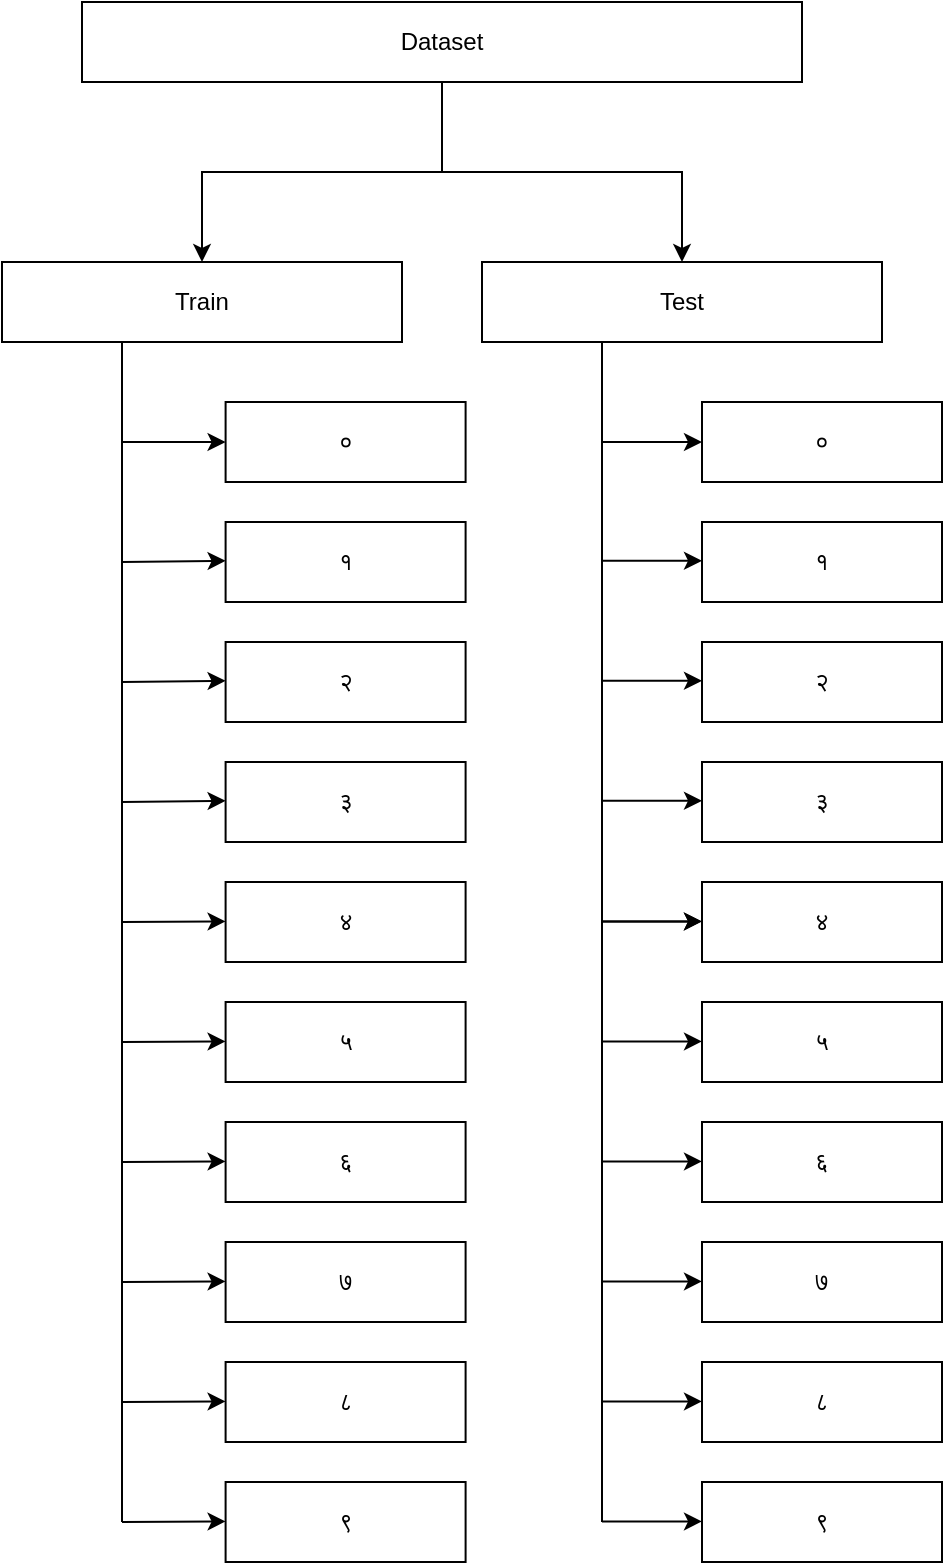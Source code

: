 <mxfile version="19.0.3" type="device"><diagram id="2LV4Ho6WOkeJLK5h_BfE" name="Page-1"><mxGraphModel dx="2370" dy="1350" grid="1" gridSize="10" guides="1" tooltips="1" connect="1" arrows="1" fold="1" page="1" pageScale="1" pageWidth="850" pageHeight="1100" math="0" shadow="0"><root><mxCell id="0"/><mxCell id="1" parent="0"/><mxCell id="-kqyMVmY_8nBsNA3nvy9-4" style="edgeStyle=orthogonalEdgeStyle;rounded=0;orthogonalLoop=1;jettySize=auto;html=1;entryX=0.5;entryY=0;entryDx=0;entryDy=0;exitX=0.5;exitY=1;exitDx=0;exitDy=0;" parent="1" source="-kqyMVmY_8nBsNA3nvy9-1" target="-kqyMVmY_8nBsNA3nvy9-2" edge="1"><mxGeometry relative="1" as="geometry"/></mxCell><mxCell id="-kqyMVmY_8nBsNA3nvy9-5" style="edgeStyle=orthogonalEdgeStyle;rounded=0;orthogonalLoop=1;jettySize=auto;html=1;entryX=0.5;entryY=0;entryDx=0;entryDy=0;exitX=0.5;exitY=1;exitDx=0;exitDy=0;" parent="1" source="-kqyMVmY_8nBsNA3nvy9-1" target="-kqyMVmY_8nBsNA3nvy9-3" edge="1"><mxGeometry relative="1" as="geometry"/></mxCell><mxCell id="-kqyMVmY_8nBsNA3nvy9-1" value="Dataset" style="rounded=0;whiteSpace=wrap;html=1;" parent="1" vertex="1"><mxGeometry x="280" y="110" width="360" height="40" as="geometry"/></mxCell><mxCell id="-kqyMVmY_8nBsNA3nvy9-2" value="Train" style="rounded=0;whiteSpace=wrap;html=1;" parent="1" vertex="1"><mxGeometry x="240" y="240" width="200" height="40" as="geometry"/></mxCell><mxCell id="-kqyMVmY_8nBsNA3nvy9-3" value="Test" style="rounded=0;whiteSpace=wrap;html=1;" parent="1" vertex="1"><mxGeometry x="480" y="240" width="200" height="40" as="geometry"/></mxCell><mxCell id="-kqyMVmY_8nBsNA3nvy9-8" value="०" style="rounded=0;whiteSpace=wrap;html=1;" parent="1" vertex="1"><mxGeometry x="351.8" y="310" width="120" height="40" as="geometry"/></mxCell><mxCell id="-kqyMVmY_8nBsNA3nvy9-9" value="१" style="rounded=0;whiteSpace=wrap;html=1;" parent="1" vertex="1"><mxGeometry x="351.8" y="370" width="120" height="40" as="geometry"/></mxCell><mxCell id="-kqyMVmY_8nBsNA3nvy9-10" value="२" style="rounded=0;whiteSpace=wrap;html=1;" parent="1" vertex="1"><mxGeometry x="351.8" y="430" width="120" height="40" as="geometry"/></mxCell><mxCell id="-kqyMVmY_8nBsNA3nvy9-11" value="३" style="rounded=0;whiteSpace=wrap;html=1;" parent="1" vertex="1"><mxGeometry x="351.8" y="490" width="120" height="40" as="geometry"/></mxCell><mxCell id="-kqyMVmY_8nBsNA3nvy9-12" value="४" style="rounded=0;whiteSpace=wrap;html=1;" parent="1" vertex="1"><mxGeometry x="351.8" y="550" width="120" height="40" as="geometry"/></mxCell><mxCell id="-kqyMVmY_8nBsNA3nvy9-13" value="५" style="rounded=0;whiteSpace=wrap;html=1;" parent="1" vertex="1"><mxGeometry x="351.8" y="610" width="120" height="40" as="geometry"/></mxCell><mxCell id="-kqyMVmY_8nBsNA3nvy9-14" value="६" style="rounded=0;whiteSpace=wrap;html=1;" parent="1" vertex="1"><mxGeometry x="351.8" y="670" width="120" height="40" as="geometry"/></mxCell><mxCell id="-kqyMVmY_8nBsNA3nvy9-15" value="७" style="rounded=0;whiteSpace=wrap;html=1;" parent="1" vertex="1"><mxGeometry x="351.8" y="730" width="120" height="40" as="geometry"/></mxCell><mxCell id="-kqyMVmY_8nBsNA3nvy9-16" value="८" style="rounded=0;whiteSpace=wrap;html=1;" parent="1" vertex="1"><mxGeometry x="351.8" y="790" width="120" height="40" as="geometry"/></mxCell><mxCell id="-kqyMVmY_8nBsNA3nvy9-17" value="९" style="rounded=0;whiteSpace=wrap;html=1;" parent="1" vertex="1"><mxGeometry x="351.8" y="850" width="120" height="40" as="geometry"/></mxCell><mxCell id="-kqyMVmY_8nBsNA3nvy9-35" value="" style="endArrow=none;html=1;rounded=0;entryX=0.341;entryY=1.002;entryDx=0;entryDy=0;entryPerimeter=0;" parent="1" edge="1"><mxGeometry width="50" height="50" relative="1" as="geometry"><mxPoint x="300" y="870" as="sourcePoint"/><mxPoint x="300.0" y="280.08" as="targetPoint"/></mxGeometry></mxCell><mxCell id="-kqyMVmY_8nBsNA3nvy9-37" value="" style="endArrow=classic;html=1;rounded=0;entryX=0;entryY=0.5;entryDx=0;entryDy=0;" parent="1" target="-kqyMVmY_8nBsNA3nvy9-8" edge="1"><mxGeometry width="50" height="50" relative="1" as="geometry"><mxPoint x="300" y="330" as="sourcePoint"/><mxPoint x="631.8" y="690" as="targetPoint"/></mxGeometry></mxCell><mxCell id="-kqyMVmY_8nBsNA3nvy9-38" value="" style="endArrow=classic;html=1;rounded=0;entryX=0;entryY=0.5;entryDx=0;entryDy=0;" parent="1" edge="1"><mxGeometry width="50" height="50" relative="1" as="geometry"><mxPoint x="300" y="390" as="sourcePoint"/><mxPoint x="351.8" y="389.41" as="targetPoint"/></mxGeometry></mxCell><mxCell id="-kqyMVmY_8nBsNA3nvy9-39" value="" style="endArrow=classic;html=1;rounded=0;" parent="1" edge="1"><mxGeometry width="50" height="50" relative="1" as="geometry"><mxPoint x="300" y="450" as="sourcePoint"/><mxPoint x="351.8" y="449.41" as="targetPoint"/></mxGeometry></mxCell><mxCell id="-kqyMVmY_8nBsNA3nvy9-40" value="" style="endArrow=classic;html=1;rounded=0;entryX=0;entryY=0.5;entryDx=0;entryDy=0;" parent="1" edge="1"><mxGeometry width="50" height="50" relative="1" as="geometry"><mxPoint x="300" y="510" as="sourcePoint"/><mxPoint x="351.8" y="509.41" as="targetPoint"/></mxGeometry></mxCell><mxCell id="-kqyMVmY_8nBsNA3nvy9-45" value="" style="endArrow=classic;html=1;rounded=0;entryX=0;entryY=0.5;entryDx=0;entryDy=0;" parent="1" edge="1"><mxGeometry width="50" height="50" relative="1" as="geometry"><mxPoint x="300" y="570" as="sourcePoint"/><mxPoint x="351.8" y="569.71" as="targetPoint"/></mxGeometry></mxCell><mxCell id="-kqyMVmY_8nBsNA3nvy9-47" value="" style="endArrow=classic;html=1;rounded=0;entryX=0;entryY=0.5;entryDx=0;entryDy=0;" parent="1" edge="1"><mxGeometry width="50" height="50" relative="1" as="geometry"><mxPoint x="300" y="630" as="sourcePoint"/><mxPoint x="351.8" y="629.71" as="targetPoint"/></mxGeometry></mxCell><mxCell id="-kqyMVmY_8nBsNA3nvy9-48" value="" style="endArrow=classic;html=1;rounded=0;entryX=0;entryY=0.5;entryDx=0;entryDy=0;" parent="1" edge="1"><mxGeometry width="50" height="50" relative="1" as="geometry"><mxPoint x="300" y="870" as="sourcePoint"/><mxPoint x="351.8" y="869.71" as="targetPoint"/></mxGeometry></mxCell><mxCell id="-kqyMVmY_8nBsNA3nvy9-49" value="" style="endArrow=classic;html=1;rounded=0;entryX=0;entryY=0.5;entryDx=0;entryDy=0;" parent="1" edge="1"><mxGeometry width="50" height="50" relative="1" as="geometry"><mxPoint x="300" y="690" as="sourcePoint"/><mxPoint x="351.8" y="689.71" as="targetPoint"/></mxGeometry></mxCell><mxCell id="-kqyMVmY_8nBsNA3nvy9-50" value="" style="endArrow=classic;html=1;rounded=0;entryX=0;entryY=0.5;entryDx=0;entryDy=0;" parent="1" edge="1"><mxGeometry width="50" height="50" relative="1" as="geometry"><mxPoint x="300" y="750" as="sourcePoint"/><mxPoint x="351.8" y="749.71" as="targetPoint"/></mxGeometry></mxCell><mxCell id="-kqyMVmY_8nBsNA3nvy9-51" value="" style="endArrow=classic;html=1;rounded=0;entryX=0;entryY=0.5;entryDx=0;entryDy=0;" parent="1" edge="1"><mxGeometry width="50" height="50" relative="1" as="geometry"><mxPoint x="300" y="810" as="sourcePoint"/><mxPoint x="351.8" y="809.71" as="targetPoint"/></mxGeometry></mxCell><mxCell id="-kqyMVmY_8nBsNA3nvy9-54" value="०" style="rounded=0;whiteSpace=wrap;html=1;" parent="1" vertex="1"><mxGeometry x="590" y="310" width="120" height="40" as="geometry"/></mxCell><mxCell id="-kqyMVmY_8nBsNA3nvy9-55" value="१" style="rounded=0;whiteSpace=wrap;html=1;" parent="1" vertex="1"><mxGeometry x="590" y="370" width="120" height="40" as="geometry"/></mxCell><mxCell id="-kqyMVmY_8nBsNA3nvy9-56" value="२" style="rounded=0;whiteSpace=wrap;html=1;" parent="1" vertex="1"><mxGeometry x="590" y="430" width="120" height="40" as="geometry"/></mxCell><mxCell id="-kqyMVmY_8nBsNA3nvy9-57" value="३" style="rounded=0;whiteSpace=wrap;html=1;" parent="1" vertex="1"><mxGeometry x="590" y="490" width="120" height="40" as="geometry"/></mxCell><mxCell id="-kqyMVmY_8nBsNA3nvy9-58" value="४" style="rounded=0;whiteSpace=wrap;html=1;" parent="1" vertex="1"><mxGeometry x="590" y="550" width="120" height="40" as="geometry"/></mxCell><mxCell id="-kqyMVmY_8nBsNA3nvy9-59" value="५" style="rounded=0;whiteSpace=wrap;html=1;" parent="1" vertex="1"><mxGeometry x="590" y="610" width="120" height="40" as="geometry"/></mxCell><mxCell id="-kqyMVmY_8nBsNA3nvy9-60" value="६" style="rounded=0;whiteSpace=wrap;html=1;" parent="1" vertex="1"><mxGeometry x="590" y="670" width="120" height="40" as="geometry"/></mxCell><mxCell id="-kqyMVmY_8nBsNA3nvy9-61" value="७" style="rounded=0;whiteSpace=wrap;html=1;" parent="1" vertex="1"><mxGeometry x="590" y="730" width="120" height="40" as="geometry"/></mxCell><mxCell id="-kqyMVmY_8nBsNA3nvy9-62" value="८" style="rounded=0;whiteSpace=wrap;html=1;" parent="1" vertex="1"><mxGeometry x="590" y="790" width="120" height="40" as="geometry"/></mxCell><mxCell id="-kqyMVmY_8nBsNA3nvy9-63" value="९" style="rounded=0;whiteSpace=wrap;html=1;" parent="1" vertex="1"><mxGeometry x="590" y="850" width="120" height="40" as="geometry"/></mxCell><mxCell id="-kqyMVmY_8nBsNA3nvy9-65" value="" style="endArrow=classic;html=1;rounded=0;entryX=0;entryY=0.5;entryDx=0;entryDy=0;" parent="1" target="-kqyMVmY_8nBsNA3nvy9-54" edge="1"><mxGeometry width="50" height="50" relative="1" as="geometry"><mxPoint x="540" y="330" as="sourcePoint"/><mxPoint x="870" y="690" as="targetPoint"/></mxGeometry></mxCell><mxCell id="-kqyMVmY_8nBsNA3nvy9-66" value="" style="endArrow=classic;html=1;rounded=0;entryX=0;entryY=0.5;entryDx=0;entryDy=0;" parent="1" edge="1"><mxGeometry width="50" height="50" relative="1" as="geometry"><mxPoint x="540" y="389.41" as="sourcePoint"/><mxPoint x="590" y="389.41" as="targetPoint"/></mxGeometry></mxCell><mxCell id="-kqyMVmY_8nBsNA3nvy9-67" value="" style="endArrow=classic;html=1;rounded=0;" parent="1" edge="1"><mxGeometry width="50" height="50" relative="1" as="geometry"><mxPoint x="540" y="449.41" as="sourcePoint"/><mxPoint x="590" y="449.41" as="targetPoint"/></mxGeometry></mxCell><mxCell id="-kqyMVmY_8nBsNA3nvy9-68" value="" style="endArrow=classic;html=1;rounded=0;entryX=0;entryY=0.5;entryDx=0;entryDy=0;" parent="1" edge="1"><mxGeometry width="50" height="50" relative="1" as="geometry"><mxPoint x="540" y="509.41" as="sourcePoint"/><mxPoint x="590" y="509.41" as="targetPoint"/></mxGeometry></mxCell><mxCell id="-kqyMVmY_8nBsNA3nvy9-70" value="" style="endArrow=classic;html=1;rounded=0;entryX=0;entryY=0.5;entryDx=0;entryDy=0;" parent="1" edge="1"><mxGeometry width="50" height="50" relative="1" as="geometry"><mxPoint x="540" y="569.71" as="sourcePoint"/><mxPoint x="590" y="569.71" as="targetPoint"/></mxGeometry></mxCell><mxCell id="-kqyMVmY_8nBsNA3nvy9-71" value="" style="endArrow=classic;html=1;rounded=0;entryX=0;entryY=0.5;entryDx=0;entryDy=0;" parent="1" edge="1"><mxGeometry width="50" height="50" relative="1" as="geometry"><mxPoint x="540" y="569.71" as="sourcePoint"/><mxPoint x="590" y="569.71" as="targetPoint"/></mxGeometry></mxCell><mxCell id="-kqyMVmY_8nBsNA3nvy9-72" value="" style="endArrow=classic;html=1;rounded=0;entryX=0;entryY=0.5;entryDx=0;entryDy=0;" parent="1" edge="1"><mxGeometry width="50" height="50" relative="1" as="geometry"><mxPoint x="540" y="629.71" as="sourcePoint"/><mxPoint x="590" y="629.71" as="targetPoint"/></mxGeometry></mxCell><mxCell id="-kqyMVmY_8nBsNA3nvy9-73" value="" style="endArrow=classic;html=1;rounded=0;entryX=0;entryY=0.5;entryDx=0;entryDy=0;" parent="1" edge="1"><mxGeometry width="50" height="50" relative="1" as="geometry"><mxPoint x="540" y="869.71" as="sourcePoint"/><mxPoint x="590" y="869.71" as="targetPoint"/></mxGeometry></mxCell><mxCell id="-kqyMVmY_8nBsNA3nvy9-74" value="" style="endArrow=classic;html=1;rounded=0;entryX=0;entryY=0.5;entryDx=0;entryDy=0;" parent="1" edge="1"><mxGeometry width="50" height="50" relative="1" as="geometry"><mxPoint x="540" y="689.71" as="sourcePoint"/><mxPoint x="590" y="689.71" as="targetPoint"/></mxGeometry></mxCell><mxCell id="-kqyMVmY_8nBsNA3nvy9-75" value="" style="endArrow=classic;html=1;rounded=0;entryX=0;entryY=0.5;entryDx=0;entryDy=0;" parent="1" edge="1"><mxGeometry width="50" height="50" relative="1" as="geometry"><mxPoint x="540" y="749.71" as="sourcePoint"/><mxPoint x="590" y="749.71" as="targetPoint"/></mxGeometry></mxCell><mxCell id="-kqyMVmY_8nBsNA3nvy9-76" value="" style="endArrow=classic;html=1;rounded=0;entryX=0;entryY=0.5;entryDx=0;entryDy=0;" parent="1" edge="1"><mxGeometry width="50" height="50" relative="1" as="geometry"><mxPoint x="540" y="809.71" as="sourcePoint"/><mxPoint x="590" y="809.71" as="targetPoint"/></mxGeometry></mxCell><mxCell id="-kqyMVmY_8nBsNA3nvy9-79" value="" style="endArrow=none;html=1;rounded=0;" parent="1" edge="1"><mxGeometry width="50" height="50" relative="1" as="geometry"><mxPoint x="540" y="870" as="sourcePoint"/><mxPoint x="540" y="280" as="targetPoint"/></mxGeometry></mxCell></root></mxGraphModel></diagram></mxfile>